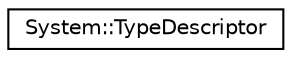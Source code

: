 digraph G
{
  edge [fontname="Helvetica",fontsize="10",labelfontname="Helvetica",labelfontsize="10"];
  node [fontname="Helvetica",fontsize="10",shape=record];
  rankdir="LR";
  Node1 [label="System::TypeDescriptor",height=0.2,width=0.4,color="black", fillcolor="white", style="filled",URL="$class_system_1_1_type_descriptor.html"];
}
